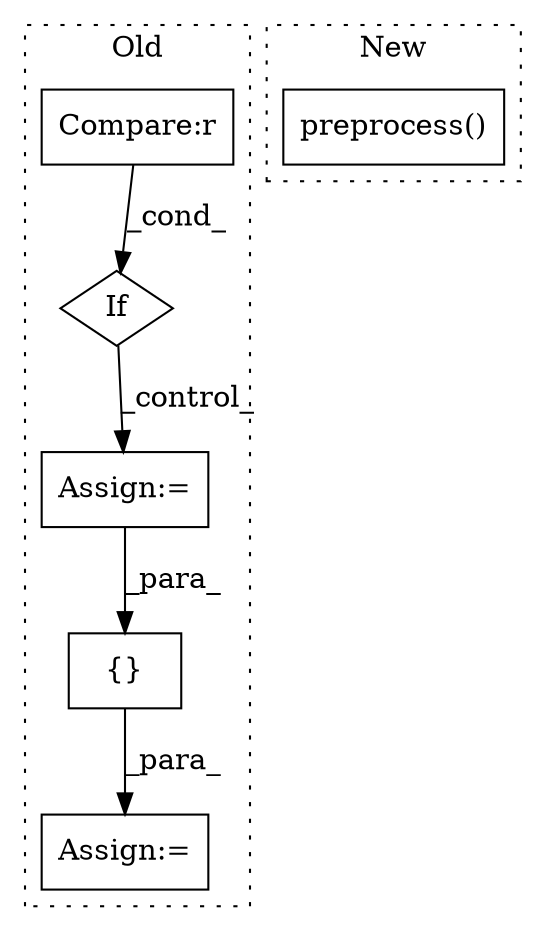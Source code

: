 digraph G {
subgraph cluster0 {
1 [label="If" a="96" s="633" l="3" shape="diamond"];
3 [label="Assign:=" a="68" s="679" l="3" shape="box"];
4 [label="Assign:=" a="68" s="1089" l="3" shape="box"];
5 [label="{}" a="59" s="992,1006" l="1,0" shape="box"];
6 [label="Compare:r" a="40" s="636" l="26" shape="box"];
label = "Old";
style="dotted";
}
subgraph cluster1 {
2 [label="preprocess()" a="75" s="778,807" l="16,1" shape="box"];
label = "New";
style="dotted";
}
1 -> 3 [label="_control_"];
3 -> 5 [label="_para_"];
5 -> 4 [label="_para_"];
6 -> 1 [label="_cond_"];
}